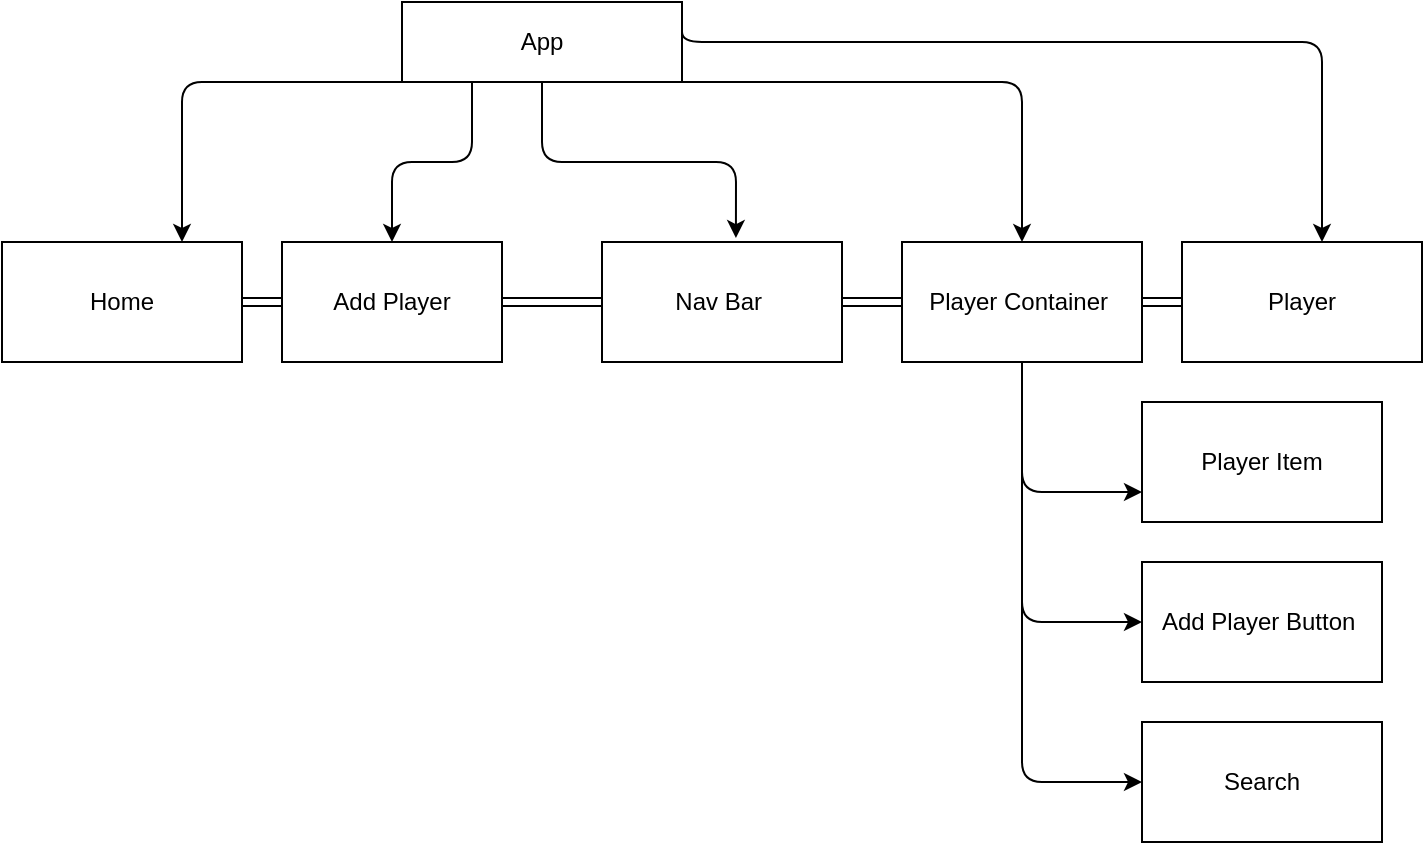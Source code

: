 <mxfile>
    <diagram id="dT-SALo1LOktDMWpR5Be" name="Page-1">
        <mxGraphModel dx="820" dy="473" grid="1" gridSize="10" guides="1" tooltips="1" connect="1" arrows="1" fold="1" page="1" pageScale="1" pageWidth="827" pageHeight="1169" math="0" shadow="0">
            <root>
                <mxCell id="0"/>
                <mxCell id="1" parent="0"/>
                <mxCell id="22" style="edgeStyle=orthogonalEdgeStyle;html=1;exitX=0.5;exitY=1;exitDx=0;exitDy=0;entryX=0.558;entryY=-0.033;entryDx=0;entryDy=0;entryPerimeter=0;" parent="1" source="2" target="5" edge="1">
                    <mxGeometry relative="1" as="geometry"/>
                </mxCell>
                <mxCell id="24" style="edgeStyle=orthogonalEdgeStyle;html=1;exitX=1;exitY=1;exitDx=0;exitDy=0;entryX=0.5;entryY=0;entryDx=0;entryDy=0;" parent="1" source="2" target="4" edge="1">
                    <mxGeometry relative="1" as="geometry">
                        <Array as="points">
                            <mxPoint x="600" y="40"/>
                        </Array>
                    </mxGeometry>
                </mxCell>
                <mxCell id="34" style="edgeStyle=orthogonalEdgeStyle;html=1;exitX=0.25;exitY=1;exitDx=0;exitDy=0;entryX=0.5;entryY=0;entryDx=0;entryDy=0;" parent="1" source="2" target="15" edge="1">
                    <mxGeometry relative="1" as="geometry"/>
                </mxCell>
                <mxCell id="35" style="edgeStyle=orthogonalEdgeStyle;html=1;exitX=0;exitY=1;exitDx=0;exitDy=0;entryX=0.75;entryY=0;entryDx=0;entryDy=0;" parent="1" source="2" target="3" edge="1">
                    <mxGeometry relative="1" as="geometry">
                        <Array as="points">
                            <mxPoint x="180" y="40"/>
                        </Array>
                    </mxGeometry>
                </mxCell>
                <mxCell id="2" value="App" style="whiteSpace=wrap;html=1;" parent="1" vertex="1">
                    <mxGeometry x="290" width="140" height="40" as="geometry"/>
                </mxCell>
                <mxCell id="3" value="Home" style="whiteSpace=wrap;html=1;" parent="1" vertex="1">
                    <mxGeometry x="90" y="120" width="120" height="60" as="geometry"/>
                </mxCell>
                <mxCell id="10" style="edgeStyle=orthogonalEdgeStyle;html=1;exitX=0.5;exitY=1;exitDx=0;exitDy=0;entryX=0;entryY=0.75;entryDx=0;entryDy=0;" parent="1" source="4" target="6" edge="1">
                    <mxGeometry relative="1" as="geometry">
                        <mxPoint x="590" y="240" as="targetPoint"/>
                    </mxGeometry>
                </mxCell>
                <mxCell id="12" style="edgeStyle=orthogonalEdgeStyle;html=1;exitX=0.5;exitY=1;exitDx=0;exitDy=0;entryX=0;entryY=0.5;entryDx=0;entryDy=0;" parent="1" source="4" target="7" edge="1">
                    <mxGeometry relative="1" as="geometry">
                        <mxPoint x="590" y="320" as="targetPoint"/>
                    </mxGeometry>
                </mxCell>
                <mxCell id="13" style="edgeStyle=orthogonalEdgeStyle;html=1;exitX=0.5;exitY=1;exitDx=0;exitDy=0;entryX=0;entryY=0.5;entryDx=0;entryDy=0;" parent="1" source="4" target="8" edge="1">
                    <mxGeometry relative="1" as="geometry"/>
                </mxCell>
                <mxCell id="27" style="edgeStyle=orthogonalEdgeStyle;shape=link;html=1;exitX=0;exitY=0.5;exitDx=0;exitDy=0;entryX=1;entryY=0.5;entryDx=0;entryDy=0;" parent="1" source="4" target="5" edge="1">
                    <mxGeometry relative="1" as="geometry">
                        <Array as="points">
                            <mxPoint x="530" y="150"/>
                            <mxPoint x="530" y="150"/>
                        </Array>
                    </mxGeometry>
                </mxCell>
                <mxCell id="41" style="edgeStyle=none;shape=link;html=1;exitX=1;exitY=0.5;exitDx=0;exitDy=0;" edge="1" parent="1" source="4" target="36">
                    <mxGeometry relative="1" as="geometry"/>
                </mxCell>
                <mxCell id="4" value="Player Container&amp;nbsp;" style="whiteSpace=wrap;html=1;" parent="1" vertex="1">
                    <mxGeometry x="540" y="120" width="120" height="60" as="geometry"/>
                </mxCell>
                <mxCell id="26" style="edgeStyle=orthogonalEdgeStyle;shape=link;html=1;exitX=0;exitY=0.5;exitDx=0;exitDy=0;entryX=1;entryY=0.5;entryDx=0;entryDy=0;" parent="1" source="5" target="15" edge="1">
                    <mxGeometry relative="1" as="geometry"/>
                </mxCell>
                <mxCell id="5" value="Nav Bar&amp;nbsp;" style="whiteSpace=wrap;html=1;" parent="1" vertex="1">
                    <mxGeometry x="390" y="120" width="120" height="60" as="geometry"/>
                </mxCell>
                <mxCell id="6" value="Player Item" style="whiteSpace=wrap;html=1;" parent="1" vertex="1">
                    <mxGeometry x="660" y="200" width="120" height="60" as="geometry"/>
                </mxCell>
                <mxCell id="7" value="Add Player Button&amp;nbsp;" style="whiteSpace=wrap;html=1;" parent="1" vertex="1">
                    <mxGeometry x="660" y="280" width="120" height="60" as="geometry"/>
                </mxCell>
                <mxCell id="8" value="Search" style="whiteSpace=wrap;html=1;" parent="1" vertex="1">
                    <mxGeometry x="660" y="360" width="120" height="60" as="geometry"/>
                </mxCell>
                <mxCell id="28" style="edgeStyle=orthogonalEdgeStyle;shape=link;html=1;exitX=0;exitY=0.5;exitDx=0;exitDy=0;entryX=1;entryY=0.5;entryDx=0;entryDy=0;" parent="1" source="15" target="3" edge="1">
                    <mxGeometry relative="1" as="geometry"/>
                </mxCell>
                <mxCell id="15" value="Add Player" style="whiteSpace=wrap;html=1;" parent="1" vertex="1">
                    <mxGeometry x="230" y="120" width="110" height="60" as="geometry"/>
                </mxCell>
                <mxCell id="36" value="Player" style="whiteSpace=wrap;html=1;" parent="1" vertex="1">
                    <mxGeometry x="680" y="120" width="120" height="60" as="geometry"/>
                </mxCell>
                <mxCell id="37" style="edgeStyle=orthogonalEdgeStyle;html=1;exitX=1;exitY=0.25;exitDx=0;exitDy=0;" parent="1" source="2" target="36" edge="1">
                    <mxGeometry relative="1" as="geometry">
                        <Array as="points">
                            <mxPoint x="430" y="20"/>
                            <mxPoint x="750" y="20"/>
                        </Array>
                        <mxPoint x="580" y="20" as="sourcePoint"/>
                        <mxPoint x="750" y="100" as="targetPoint"/>
                    </mxGeometry>
                </mxCell>
            </root>
        </mxGraphModel>
    </diagram>
</mxfile>